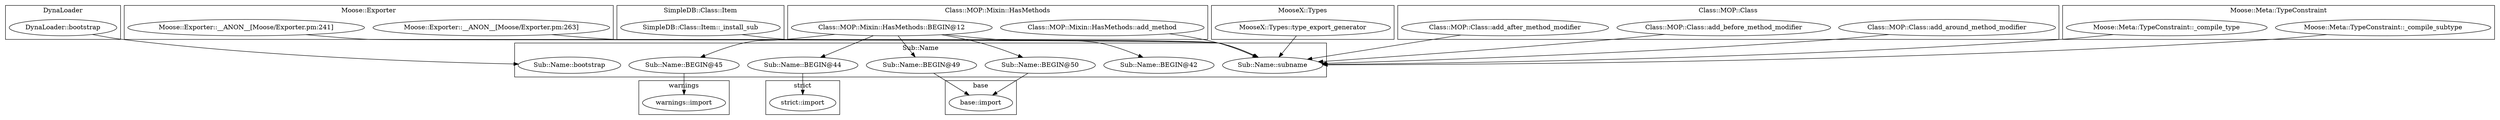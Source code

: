digraph {
graph [overlap=false]
subgraph cluster_DynaLoader {
	label="DynaLoader";
	"DynaLoader::bootstrap";
}
subgraph cluster_warnings {
	label="warnings";
	"warnings::import";
}
subgraph cluster_Moose_Exporter {
	label="Moose::Exporter";
	"Moose::Exporter::__ANON__[Moose/Exporter.pm:263]";
	"Moose::Exporter::__ANON__[Moose/Exporter.pm:241]";
}
subgraph cluster_SimpleDB_Class_Item {
	label="SimpleDB::Class::Item";
	"SimpleDB::Class::Item::_install_sub";
}
subgraph cluster_Class_MOP_Mixin_HasMethods {
	label="Class::MOP::Mixin::HasMethods";
	"Class::MOP::Mixin::HasMethods::add_method";
	"Class::MOP::Mixin::HasMethods::BEGIN@12";
}
subgraph cluster_Sub_Name {
	label="Sub::Name";
	"Sub::Name::BEGIN@45";
	"Sub::Name::subname";
	"Sub::Name::BEGIN@44";
	"Sub::Name::BEGIN@42";
	"Sub::Name::bootstrap";
	"Sub::Name::BEGIN@50";
	"Sub::Name::BEGIN@49";
}
subgraph cluster_base {
	label="base";
	"base::import";
}
subgraph cluster_strict {
	label="strict";
	"strict::import";
}
subgraph cluster_MooseX_Types {
	label="MooseX::Types";
	"MooseX::Types::type_export_generator";
}
subgraph cluster_Class_MOP_Class {
	label="Class::MOP::Class";
	"Class::MOP::Class::add_around_method_modifier";
	"Class::MOP::Class::add_before_method_modifier";
	"Class::MOP::Class::add_after_method_modifier";
}
subgraph cluster_Moose_Meta_TypeConstraint {
	label="Moose::Meta::TypeConstraint";
	"Moose::Meta::TypeConstraint::_compile_subtype";
	"Moose::Meta::TypeConstraint::_compile_type";
}
"SimpleDB::Class::Item::_install_sub" -> "Sub::Name::subname";
"Class::MOP::Class::add_around_method_modifier" -> "Sub::Name::subname";
"MooseX::Types::type_export_generator" -> "Sub::Name::subname";
"Moose::Meta::TypeConstraint::_compile_type" -> "Sub::Name::subname";
"Moose::Exporter::__ANON__[Moose/Exporter.pm:263]" -> "Sub::Name::subname";
"Moose::Meta::TypeConstraint::_compile_subtype" -> "Sub::Name::subname";
"Class::MOP::Mixin::HasMethods::add_method" -> "Sub::Name::subname";
"Class::MOP::Class::add_before_method_modifier" -> "Sub::Name::subname";
"Class::MOP::Class::add_after_method_modifier" -> "Sub::Name::subname";
"Moose::Exporter::__ANON__[Moose/Exporter.pm:241]" -> "Sub::Name::subname";
"Class::MOP::Mixin::HasMethods::BEGIN@12" -> "Sub::Name::BEGIN@44";
"Class::MOP::Mixin::HasMethods::BEGIN@12" -> "Sub::Name::BEGIN@49";
"Class::MOP::Mixin::HasMethods::BEGIN@12" -> "Sub::Name::BEGIN@42";
"Class::MOP::Mixin::HasMethods::BEGIN@12" -> "Sub::Name::BEGIN@50";
"DynaLoader::bootstrap" -> "Sub::Name::bootstrap";
"Sub::Name::BEGIN@49" -> "base::import";
"Sub::Name::BEGIN@50" -> "base::import";
"Sub::Name::BEGIN@45" -> "warnings::import";
"Class::MOP::Mixin::HasMethods::BEGIN@12" -> "Sub::Name::BEGIN@45";
"Sub::Name::BEGIN@44" -> "strict::import";
}
